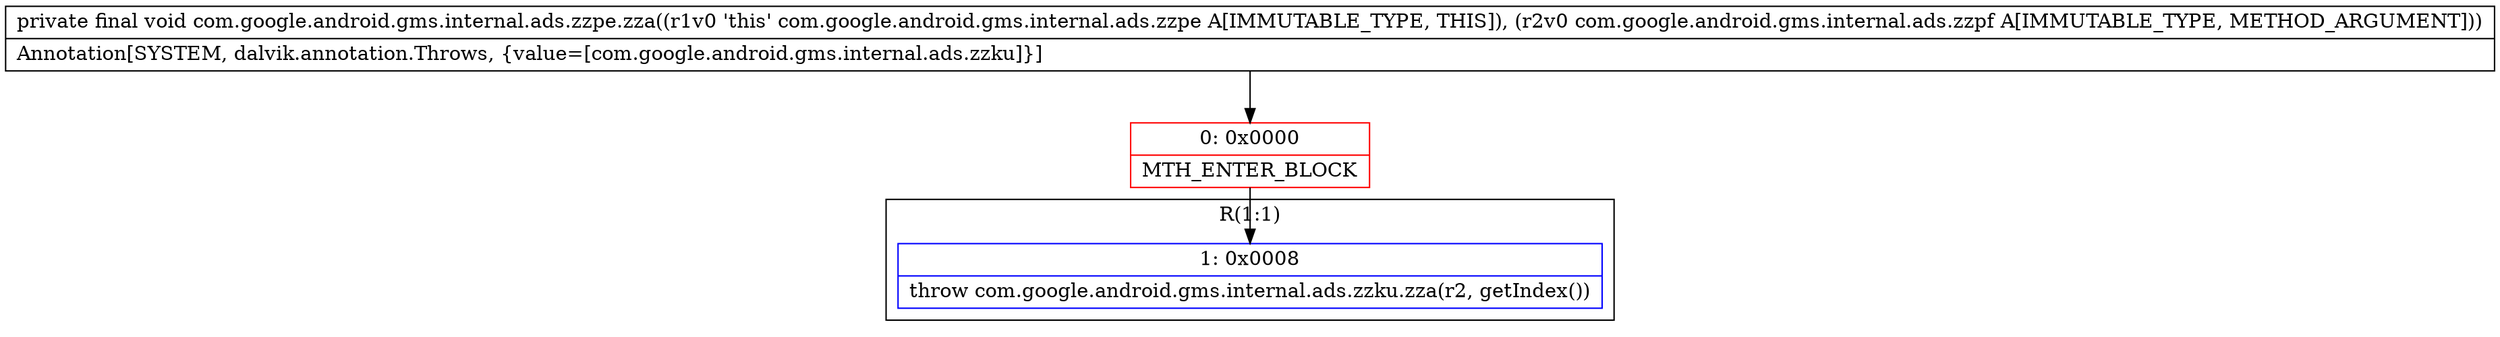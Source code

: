 digraph "CFG forcom.google.android.gms.internal.ads.zzpe.zza(Lcom\/google\/android\/gms\/internal\/ads\/zzpf;)V" {
subgraph cluster_Region_121953645 {
label = "R(1:1)";
node [shape=record,color=blue];
Node_1 [shape=record,label="{1\:\ 0x0008|throw com.google.android.gms.internal.ads.zzku.zza(r2, getIndex())\l}"];
}
Node_0 [shape=record,color=red,label="{0\:\ 0x0000|MTH_ENTER_BLOCK\l}"];
MethodNode[shape=record,label="{private final void com.google.android.gms.internal.ads.zzpe.zza((r1v0 'this' com.google.android.gms.internal.ads.zzpe A[IMMUTABLE_TYPE, THIS]), (r2v0 com.google.android.gms.internal.ads.zzpf A[IMMUTABLE_TYPE, METHOD_ARGUMENT]))  | Annotation[SYSTEM, dalvik.annotation.Throws, \{value=[com.google.android.gms.internal.ads.zzku]\}]\l}"];
MethodNode -> Node_0;
Node_0 -> Node_1;
}

